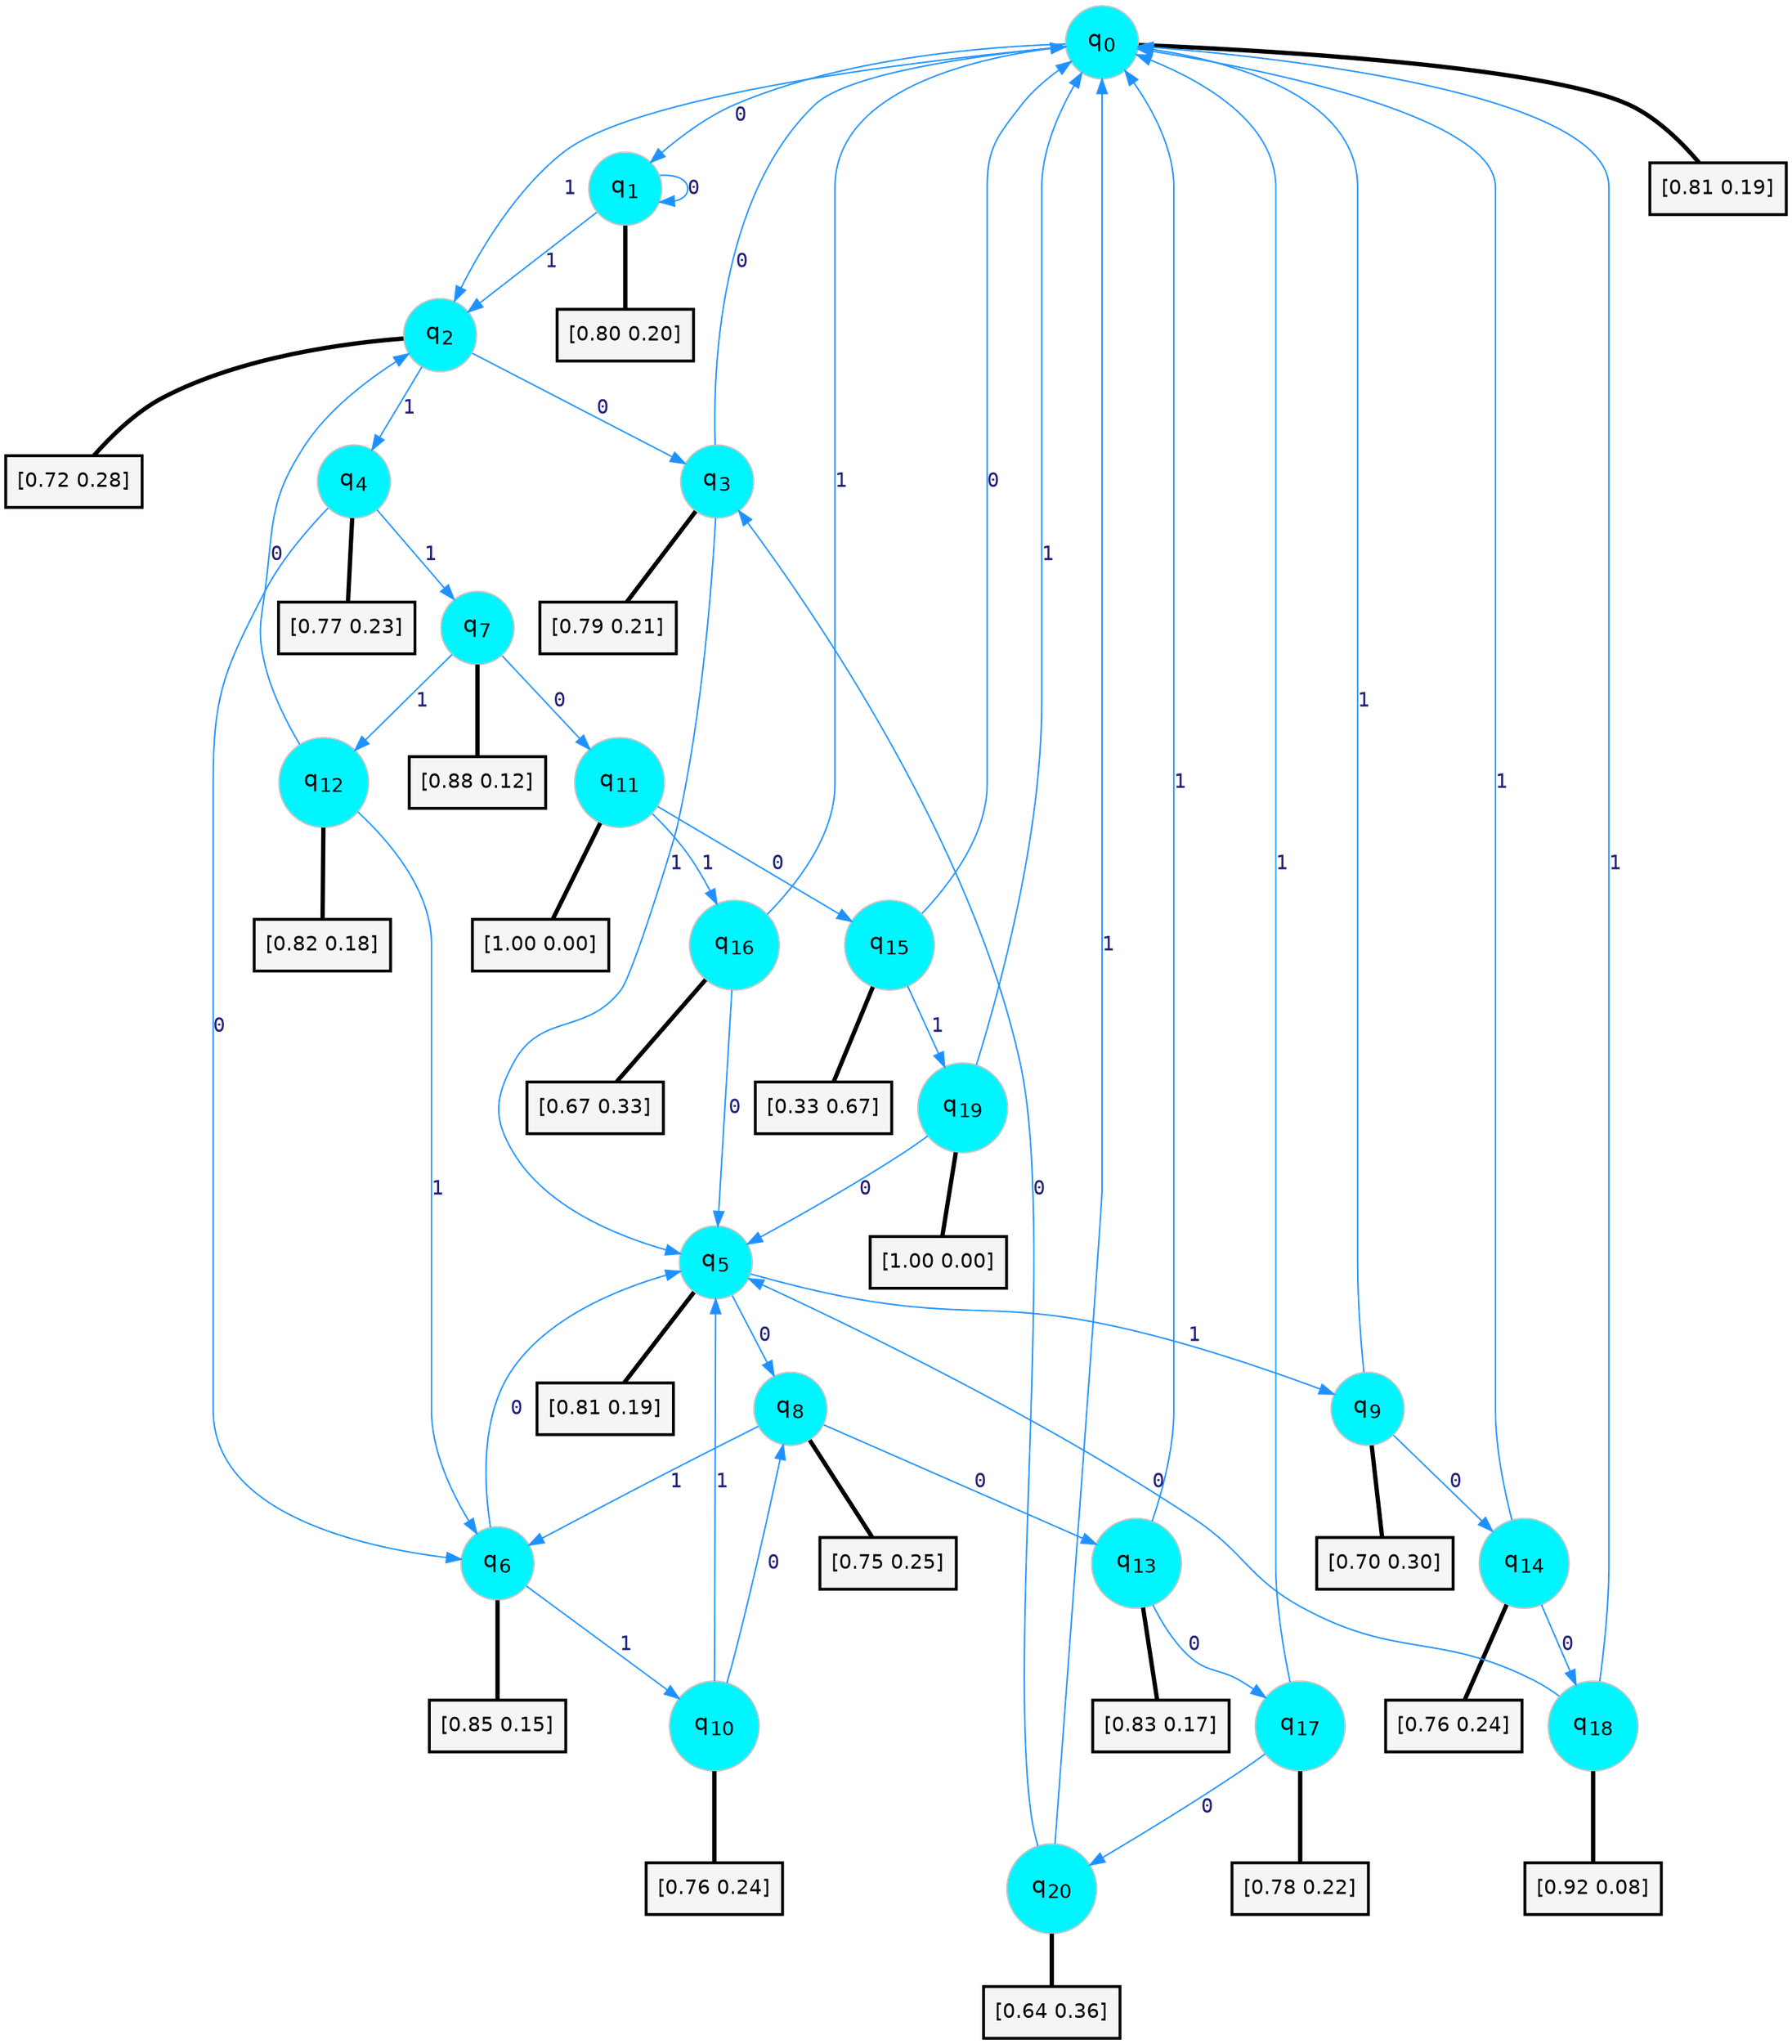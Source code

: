 digraph G {
graph [
bgcolor=transparent, dpi=300, rankdir=TD, size="40,25"];
node [
color=gray, fillcolor=turquoise1, fontcolor=black, fontname=Helvetica, fontsize=16, fontweight=bold, shape=circle, style=filled];
edge [
arrowsize=1, color=dodgerblue1, fontcolor=midnightblue, fontname=courier, fontweight=bold, penwidth=1, style=solid, weight=20];
0[label=<q<SUB>0</SUB>>];
1[label=<q<SUB>1</SUB>>];
2[label=<q<SUB>2</SUB>>];
3[label=<q<SUB>3</SUB>>];
4[label=<q<SUB>4</SUB>>];
5[label=<q<SUB>5</SUB>>];
6[label=<q<SUB>6</SUB>>];
7[label=<q<SUB>7</SUB>>];
8[label=<q<SUB>8</SUB>>];
9[label=<q<SUB>9</SUB>>];
10[label=<q<SUB>10</SUB>>];
11[label=<q<SUB>11</SUB>>];
12[label=<q<SUB>12</SUB>>];
13[label=<q<SUB>13</SUB>>];
14[label=<q<SUB>14</SUB>>];
15[label=<q<SUB>15</SUB>>];
16[label=<q<SUB>16</SUB>>];
17[label=<q<SUB>17</SUB>>];
18[label=<q<SUB>18</SUB>>];
19[label=<q<SUB>19</SUB>>];
20[label=<q<SUB>20</SUB>>];
21[label="[0.81 0.19]", shape=box,fontcolor=black, fontname=Helvetica, fontsize=14, penwidth=2, fillcolor=whitesmoke,color=black];
22[label="[0.80 0.20]", shape=box,fontcolor=black, fontname=Helvetica, fontsize=14, penwidth=2, fillcolor=whitesmoke,color=black];
23[label="[0.72 0.28]", shape=box,fontcolor=black, fontname=Helvetica, fontsize=14, penwidth=2, fillcolor=whitesmoke,color=black];
24[label="[0.79 0.21]", shape=box,fontcolor=black, fontname=Helvetica, fontsize=14, penwidth=2, fillcolor=whitesmoke,color=black];
25[label="[0.77 0.23]", shape=box,fontcolor=black, fontname=Helvetica, fontsize=14, penwidth=2, fillcolor=whitesmoke,color=black];
26[label="[0.81 0.19]", shape=box,fontcolor=black, fontname=Helvetica, fontsize=14, penwidth=2, fillcolor=whitesmoke,color=black];
27[label="[0.85 0.15]", shape=box,fontcolor=black, fontname=Helvetica, fontsize=14, penwidth=2, fillcolor=whitesmoke,color=black];
28[label="[0.88 0.12]", shape=box,fontcolor=black, fontname=Helvetica, fontsize=14, penwidth=2, fillcolor=whitesmoke,color=black];
29[label="[0.75 0.25]", shape=box,fontcolor=black, fontname=Helvetica, fontsize=14, penwidth=2, fillcolor=whitesmoke,color=black];
30[label="[0.70 0.30]", shape=box,fontcolor=black, fontname=Helvetica, fontsize=14, penwidth=2, fillcolor=whitesmoke,color=black];
31[label="[0.76 0.24]", shape=box,fontcolor=black, fontname=Helvetica, fontsize=14, penwidth=2, fillcolor=whitesmoke,color=black];
32[label="[1.00 0.00]", shape=box,fontcolor=black, fontname=Helvetica, fontsize=14, penwidth=2, fillcolor=whitesmoke,color=black];
33[label="[0.82 0.18]", shape=box,fontcolor=black, fontname=Helvetica, fontsize=14, penwidth=2, fillcolor=whitesmoke,color=black];
34[label="[0.83 0.17]", shape=box,fontcolor=black, fontname=Helvetica, fontsize=14, penwidth=2, fillcolor=whitesmoke,color=black];
35[label="[0.76 0.24]", shape=box,fontcolor=black, fontname=Helvetica, fontsize=14, penwidth=2, fillcolor=whitesmoke,color=black];
36[label="[0.33 0.67]", shape=box,fontcolor=black, fontname=Helvetica, fontsize=14, penwidth=2, fillcolor=whitesmoke,color=black];
37[label="[0.67 0.33]", shape=box,fontcolor=black, fontname=Helvetica, fontsize=14, penwidth=2, fillcolor=whitesmoke,color=black];
38[label="[0.78 0.22]", shape=box,fontcolor=black, fontname=Helvetica, fontsize=14, penwidth=2, fillcolor=whitesmoke,color=black];
39[label="[0.92 0.08]", shape=box,fontcolor=black, fontname=Helvetica, fontsize=14, penwidth=2, fillcolor=whitesmoke,color=black];
40[label="[1.00 0.00]", shape=box,fontcolor=black, fontname=Helvetica, fontsize=14, penwidth=2, fillcolor=whitesmoke,color=black];
41[label="[0.64 0.36]", shape=box,fontcolor=black, fontname=Helvetica, fontsize=14, penwidth=2, fillcolor=whitesmoke,color=black];
0->1 [label=0];
0->2 [label=1];
0->21 [arrowhead=none, penwidth=3,color=black];
1->1 [label=0];
1->2 [label=1];
1->22 [arrowhead=none, penwidth=3,color=black];
2->3 [label=0];
2->4 [label=1];
2->23 [arrowhead=none, penwidth=3,color=black];
3->0 [label=0];
3->5 [label=1];
3->24 [arrowhead=none, penwidth=3,color=black];
4->6 [label=0];
4->7 [label=1];
4->25 [arrowhead=none, penwidth=3,color=black];
5->8 [label=0];
5->9 [label=1];
5->26 [arrowhead=none, penwidth=3,color=black];
6->5 [label=0];
6->10 [label=1];
6->27 [arrowhead=none, penwidth=3,color=black];
7->11 [label=0];
7->12 [label=1];
7->28 [arrowhead=none, penwidth=3,color=black];
8->13 [label=0];
8->6 [label=1];
8->29 [arrowhead=none, penwidth=3,color=black];
9->14 [label=0];
9->0 [label=1];
9->30 [arrowhead=none, penwidth=3,color=black];
10->8 [label=0];
10->5 [label=1];
10->31 [arrowhead=none, penwidth=3,color=black];
11->15 [label=0];
11->16 [label=1];
11->32 [arrowhead=none, penwidth=3,color=black];
12->2 [label=0];
12->6 [label=1];
12->33 [arrowhead=none, penwidth=3,color=black];
13->17 [label=0];
13->0 [label=1];
13->34 [arrowhead=none, penwidth=3,color=black];
14->18 [label=0];
14->0 [label=1];
14->35 [arrowhead=none, penwidth=3,color=black];
15->0 [label=0];
15->19 [label=1];
15->36 [arrowhead=none, penwidth=3,color=black];
16->5 [label=0];
16->0 [label=1];
16->37 [arrowhead=none, penwidth=3,color=black];
17->20 [label=0];
17->0 [label=1];
17->38 [arrowhead=none, penwidth=3,color=black];
18->5 [label=0];
18->0 [label=1];
18->39 [arrowhead=none, penwidth=3,color=black];
19->5 [label=0];
19->0 [label=1];
19->40 [arrowhead=none, penwidth=3,color=black];
20->3 [label=0];
20->0 [label=1];
20->41 [arrowhead=none, penwidth=3,color=black];
}
